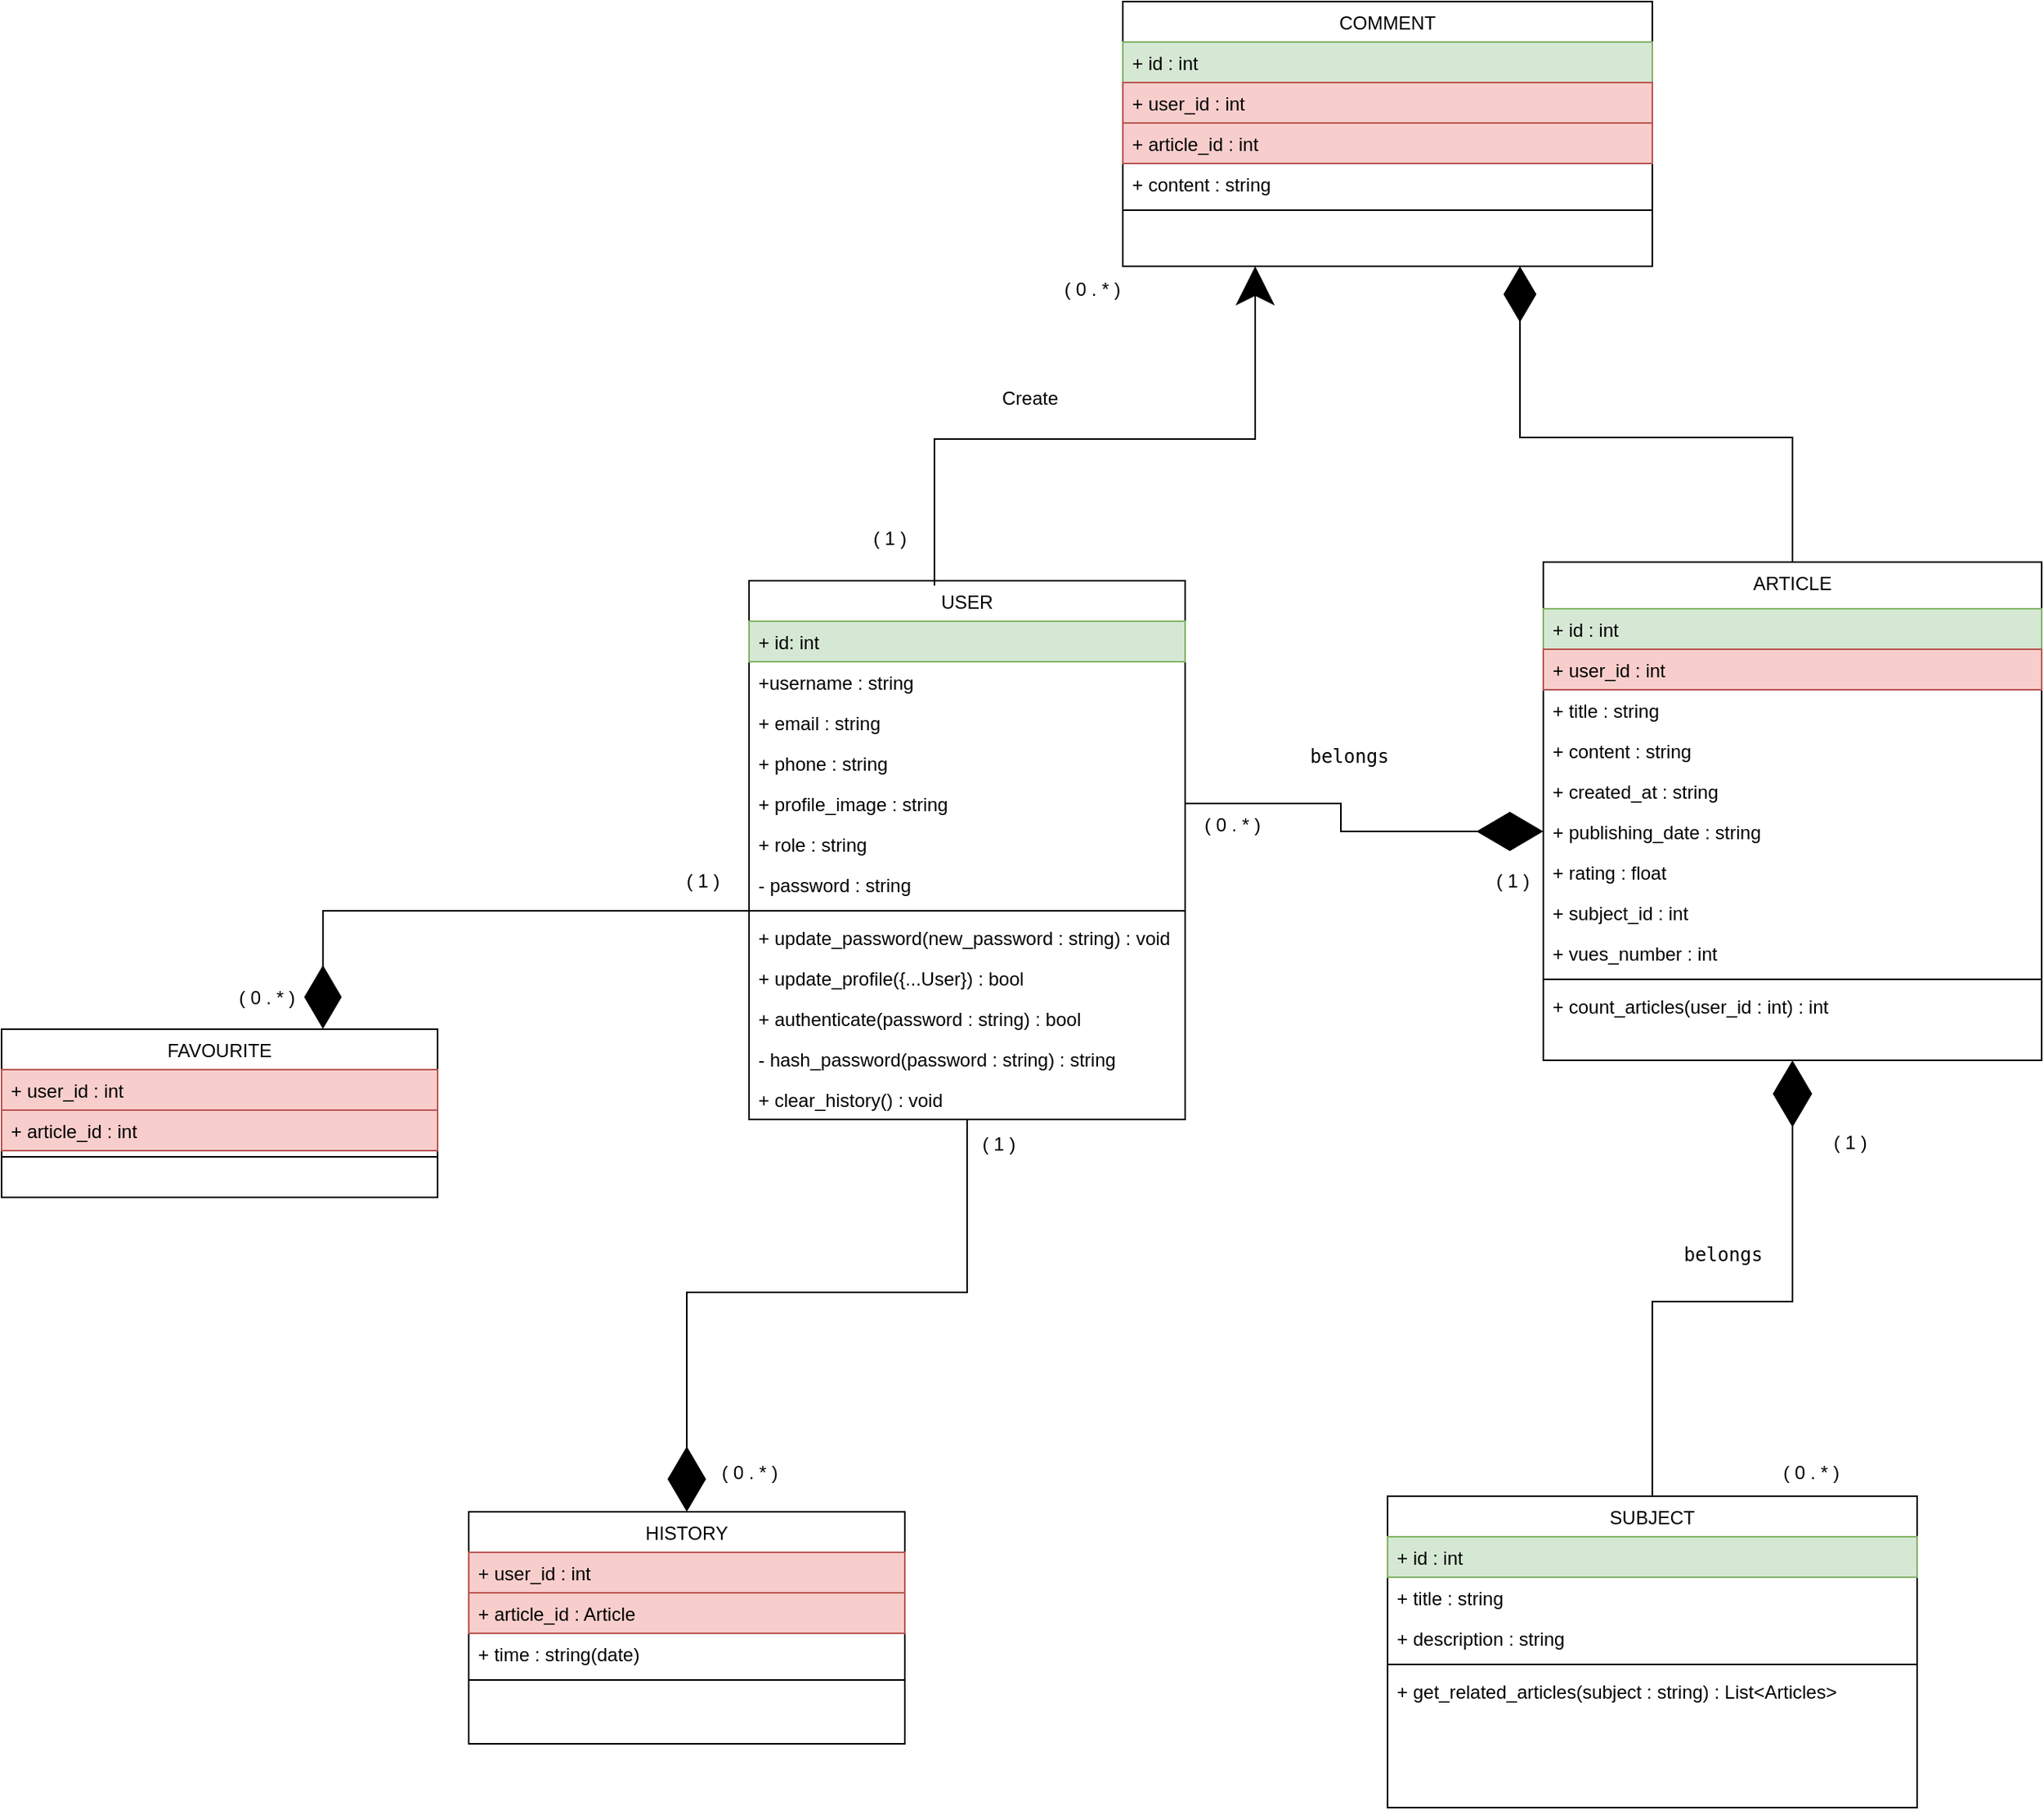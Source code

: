 <mxfile version="25.0.3">
  <diagram id="C5RBs43oDa-KdzZeNtuy" name="Page-1">
    <mxGraphModel dx="717" dy="1595" grid="1" gridSize="10" guides="1" tooltips="1" connect="1" arrows="1" fold="1" page="1" pageScale="1" pageWidth="1920" pageHeight="1200" math="0" shadow="0">
      <root>
        <mxCell id="WIyWlLk6GJQsqaUBKTNV-0" />
        <mxCell id="WIyWlLk6GJQsqaUBKTNV-1" parent="WIyWlLk6GJQsqaUBKTNV-0" />
        <mxCell id="zRHgtmNISasd6W3e7xDO-12" value="SUBJECT" style="swimlane;fontStyle=0;align=center;verticalAlign=top;childLayout=stackLayout;horizontal=1;startSize=26;horizontalStack=0;resizeParent=1;resizeLast=0;collapsible=1;marginBottom=0;rounded=0;shadow=0;strokeWidth=1;" vertex="1" parent="WIyWlLk6GJQsqaUBKTNV-1">
          <mxGeometry x="980" y="920" width="340" height="200" as="geometry">
            <mxRectangle x="550" y="140" width="160" height="26" as="alternateBounds" />
          </mxGeometry>
        </mxCell>
        <mxCell id="zRHgtmNISasd6W3e7xDO-13" value="+ id : int" style="text;align=left;verticalAlign=top;spacingLeft=4;spacingRight=4;overflow=hidden;rotatable=0;points=[[0,0.5],[1,0.5]];portConstraint=eastwest;fillColor=#d5e8d4;strokeColor=#82b366;" vertex="1" parent="zRHgtmNISasd6W3e7xDO-12">
          <mxGeometry y="26" width="340" height="26" as="geometry" />
        </mxCell>
        <mxCell id="zRHgtmNISasd6W3e7xDO-14" value="+ title : string" style="text;align=left;verticalAlign=top;spacingLeft=4;spacingRight=4;overflow=hidden;rotatable=0;points=[[0,0.5],[1,0.5]];portConstraint=eastwest;rounded=0;shadow=0;html=0;" vertex="1" parent="zRHgtmNISasd6W3e7xDO-12">
          <mxGeometry y="52" width="340" height="26" as="geometry" />
        </mxCell>
        <mxCell id="zRHgtmNISasd6W3e7xDO-15" value="+ description : string" style="text;align=left;verticalAlign=top;spacingLeft=4;spacingRight=4;overflow=hidden;rotatable=0;points=[[0,0.5],[1,0.5]];portConstraint=eastwest;rounded=0;shadow=0;html=0;" vertex="1" parent="zRHgtmNISasd6W3e7xDO-12">
          <mxGeometry y="78" width="340" height="26" as="geometry" />
        </mxCell>
        <mxCell id="zRHgtmNISasd6W3e7xDO-18" value="" style="line;html=1;strokeWidth=1;align=left;verticalAlign=middle;spacingTop=-1;spacingLeft=3;spacingRight=3;rotatable=0;labelPosition=right;points=[];portConstraint=eastwest;" vertex="1" parent="zRHgtmNISasd6W3e7xDO-12">
          <mxGeometry y="104" width="340" height="8" as="geometry" />
        </mxCell>
        <mxCell id="zRHgtmNISasd6W3e7xDO-78" value="+ get_related_articles(subject : string) : List&lt;Articles&gt;" style="text;align=left;verticalAlign=top;spacingLeft=4;spacingRight=4;overflow=hidden;rotatable=0;points=[[0,0.5],[1,0.5]];portConstraint=eastwest;rounded=0;shadow=0;html=0;" vertex="1" parent="zRHgtmNISasd6W3e7xDO-12">
          <mxGeometry y="112" width="340" height="26" as="geometry" />
        </mxCell>
        <mxCell id="zRHgtmNISasd6W3e7xDO-33" value="HISTORY" style="swimlane;fontStyle=0;align=center;verticalAlign=top;childLayout=stackLayout;horizontal=1;startSize=26;horizontalStack=0;resizeParent=1;resizeLast=0;collapsible=1;marginBottom=0;rounded=0;shadow=0;strokeWidth=1;" vertex="1" parent="WIyWlLk6GJQsqaUBKTNV-1">
          <mxGeometry x="390" y="930" width="280" height="149" as="geometry">
            <mxRectangle x="550" y="140" width="160" height="26" as="alternateBounds" />
          </mxGeometry>
        </mxCell>
        <mxCell id="zRHgtmNISasd6W3e7xDO-34" value="+ user_id : int" style="text;align=left;verticalAlign=top;spacingLeft=4;spacingRight=4;overflow=hidden;rotatable=0;points=[[0,0.5],[1,0.5]];portConstraint=eastwest;fillColor=#f8cecc;strokeColor=#b85450;" vertex="1" parent="zRHgtmNISasd6W3e7xDO-33">
          <mxGeometry y="26" width="280" height="26" as="geometry" />
        </mxCell>
        <mxCell id="zRHgtmNISasd6W3e7xDO-70" value="+ article_id : Article" style="text;align=left;verticalAlign=top;spacingLeft=4;spacingRight=4;overflow=hidden;rotatable=0;points=[[0,0.5],[1,0.5]];portConstraint=eastwest;fillColor=#f8cecc;strokeColor=#b85450;" vertex="1" parent="zRHgtmNISasd6W3e7xDO-33">
          <mxGeometry y="52" width="280" height="26" as="geometry" />
        </mxCell>
        <mxCell id="zRHgtmNISasd6W3e7xDO-71" value="+ time : string(date)" style="text;align=left;verticalAlign=top;spacingLeft=4;spacingRight=4;overflow=hidden;rotatable=0;points=[[0,0.5],[1,0.5]];portConstraint=eastwest;" vertex="1" parent="zRHgtmNISasd6W3e7xDO-33">
          <mxGeometry y="78" width="280" height="26" as="geometry" />
        </mxCell>
        <mxCell id="zRHgtmNISasd6W3e7xDO-40" value="" style="line;html=1;strokeWidth=1;align=left;verticalAlign=middle;spacingTop=-1;spacingLeft=3;spacingRight=3;rotatable=0;labelPosition=right;points=[];portConstraint=eastwest;" vertex="1" parent="zRHgtmNISasd6W3e7xDO-33">
          <mxGeometry y="104" width="280" height="8" as="geometry" />
        </mxCell>
        <mxCell id="zRHgtmNISasd6W3e7xDO-56" style="edgeStyle=orthogonalEdgeStyle;rounded=0;orthogonalLoop=1;jettySize=auto;html=1;exitX=0.5;exitY=1;exitDx=0;exitDy=0;endArrow=diamondThin;endFill=1;endSize=39;" edge="1" parent="WIyWlLk6GJQsqaUBKTNV-1" source="zkfFHV4jXpPFQw0GAbJ--17" target="zRHgtmNISasd6W3e7xDO-33">
          <mxGeometry relative="1" as="geometry" />
        </mxCell>
        <mxCell id="zRHgtmNISasd6W3e7xDO-57" value="( 1 )" style="text;html=1;align=center;verticalAlign=middle;resizable=0;points=[];autosize=1;strokeColor=none;fillColor=none;" vertex="1" parent="WIyWlLk6GJQsqaUBKTNV-1">
          <mxGeometry x="710" y="679" width="40" height="30" as="geometry" />
        </mxCell>
        <mxCell id="zRHgtmNISasd6W3e7xDO-58" value="( 0 . * ) " style="text;html=1;align=center;verticalAlign=middle;resizable=0;points=[];autosize=1;strokeColor=none;fillColor=none;" vertex="1" parent="WIyWlLk6GJQsqaUBKTNV-1">
          <mxGeometry x="540" y="890" width="60" height="30" as="geometry" />
        </mxCell>
        <mxCell id="zkfFHV4jXpPFQw0GAbJ--17" value="USER" style="swimlane;fontStyle=0;align=center;verticalAlign=top;childLayout=stackLayout;horizontal=1;startSize=26;horizontalStack=0;resizeParent=1;resizeLast=0;collapsible=1;marginBottom=0;rounded=0;shadow=0;strokeWidth=1;" parent="WIyWlLk6GJQsqaUBKTNV-1" vertex="1">
          <mxGeometry x="570" y="332" width="280" height="346" as="geometry">
            <mxRectangle x="550" y="140" width="160" height="26" as="alternateBounds" />
          </mxGeometry>
        </mxCell>
        <mxCell id="zkfFHV4jXpPFQw0GAbJ--18" value="+ id: int" style="text;align=left;verticalAlign=top;spacingLeft=4;spacingRight=4;overflow=hidden;rotatable=0;points=[[0,0.5],[1,0.5]];portConstraint=eastwest;fillColor=#d5e8d4;strokeColor=#82b366;" parent="zkfFHV4jXpPFQw0GAbJ--17" vertex="1">
          <mxGeometry y="26" width="280" height="26" as="geometry" />
        </mxCell>
        <mxCell id="zkfFHV4jXpPFQw0GAbJ--20" value="+username : string" style="text;align=left;verticalAlign=top;spacingLeft=4;spacingRight=4;overflow=hidden;rotatable=0;points=[[0,0.5],[1,0.5]];portConstraint=eastwest;rounded=0;shadow=0;html=0;" parent="zkfFHV4jXpPFQw0GAbJ--17" vertex="1">
          <mxGeometry y="52" width="280" height="26" as="geometry" />
        </mxCell>
        <mxCell id="zRHgtmNISasd6W3e7xDO-21" value="+ email : string" style="text;align=left;verticalAlign=top;spacingLeft=4;spacingRight=4;overflow=hidden;rotatable=0;points=[[0,0.5],[1,0.5]];portConstraint=eastwest;rounded=0;shadow=0;html=0;" vertex="1" parent="zkfFHV4jXpPFQw0GAbJ--17">
          <mxGeometry y="78" width="280" height="26" as="geometry" />
        </mxCell>
        <mxCell id="zRHgtmNISasd6W3e7xDO-22" value="+ phone : string" style="text;align=left;verticalAlign=top;spacingLeft=4;spacingRight=4;overflow=hidden;rotatable=0;points=[[0,0.5],[1,0.5]];portConstraint=eastwest;rounded=0;shadow=0;html=0;" vertex="1" parent="zkfFHV4jXpPFQw0GAbJ--17">
          <mxGeometry y="104" width="280" height="26" as="geometry" />
        </mxCell>
        <mxCell id="zRHgtmNISasd6W3e7xDO-28" value="+ profile_image : string" style="text;align=left;verticalAlign=top;spacingLeft=4;spacingRight=4;overflow=hidden;rotatable=0;points=[[0,0.5],[1,0.5]];portConstraint=eastwest;rounded=0;shadow=0;html=0;" vertex="1" parent="zkfFHV4jXpPFQw0GAbJ--17">
          <mxGeometry y="130" width="280" height="26" as="geometry" />
        </mxCell>
        <mxCell id="zRHgtmNISasd6W3e7xDO-44" value="+ role : string " style="text;align=left;verticalAlign=top;spacingLeft=4;spacingRight=4;overflow=hidden;rotatable=0;points=[[0,0.5],[1,0.5]];portConstraint=eastwest;rounded=0;shadow=0;html=0;" vertex="1" parent="zkfFHV4jXpPFQw0GAbJ--17">
          <mxGeometry y="156" width="280" height="26" as="geometry" />
        </mxCell>
        <mxCell id="zRHgtmNISasd6W3e7xDO-25" value="- password : string " style="text;align=left;verticalAlign=top;spacingLeft=4;spacingRight=4;overflow=hidden;rotatable=0;points=[[0,0.5],[1,0.5]];portConstraint=eastwest;rounded=0;shadow=0;html=0;" vertex="1" parent="zkfFHV4jXpPFQw0GAbJ--17">
          <mxGeometry y="182" width="280" height="26" as="geometry" />
        </mxCell>
        <mxCell id="zkfFHV4jXpPFQw0GAbJ--23" value="" style="line;html=1;strokeWidth=1;align=left;verticalAlign=middle;spacingTop=-1;spacingLeft=3;spacingRight=3;rotatable=0;labelPosition=right;points=[];portConstraint=eastwest;" parent="zkfFHV4jXpPFQw0GAbJ--17" vertex="1">
          <mxGeometry y="208" width="280" height="8" as="geometry" />
        </mxCell>
        <mxCell id="zRHgtmNISasd6W3e7xDO-26" value="+ update_password(new_password : string) : void" style="text;align=left;verticalAlign=top;spacingLeft=4;spacingRight=4;overflow=hidden;rotatable=0;points=[[0,0.5],[1,0.5]];portConstraint=eastwest;rounded=0;shadow=0;html=0;" vertex="1" parent="zkfFHV4jXpPFQw0GAbJ--17">
          <mxGeometry y="216" width="280" height="26" as="geometry" />
        </mxCell>
        <mxCell id="zRHgtmNISasd6W3e7xDO-31" value="+ update_profile({...User}) : bool" style="text;align=left;verticalAlign=top;spacingLeft=4;spacingRight=4;overflow=hidden;rotatable=0;points=[[0,0.5],[1,0.5]];portConstraint=eastwest;rounded=0;shadow=0;html=0;" vertex="1" parent="zkfFHV4jXpPFQw0GAbJ--17">
          <mxGeometry y="242" width="280" height="26" as="geometry" />
        </mxCell>
        <mxCell id="zRHgtmNISasd6W3e7xDO-27" value="+ authenticate(password : string) : bool" style="text;align=left;verticalAlign=top;spacingLeft=4;spacingRight=4;overflow=hidden;rotatable=0;points=[[0,0.5],[1,0.5]];portConstraint=eastwest;rounded=0;shadow=0;html=0;" vertex="1" parent="zkfFHV4jXpPFQw0GAbJ--17">
          <mxGeometry y="268" width="280" height="26" as="geometry" />
        </mxCell>
        <mxCell id="zRHgtmNISasd6W3e7xDO-69" value="- hash_password(password : string) : string " style="text;align=left;verticalAlign=top;spacingLeft=4;spacingRight=4;overflow=hidden;rotatable=0;points=[[0,0.5],[1,0.5]];portConstraint=eastwest;rounded=0;shadow=0;html=0;" vertex="1" parent="zkfFHV4jXpPFQw0GAbJ--17">
          <mxGeometry y="294" width="280" height="26" as="geometry" />
        </mxCell>
        <mxCell id="zRHgtmNISasd6W3e7xDO-73" value="+ clear_history() : void" style="text;align=left;verticalAlign=top;spacingLeft=4;spacingRight=4;overflow=hidden;rotatable=0;points=[[0,0.5],[1,0.5]];portConstraint=eastwest;rounded=0;shadow=0;html=0;" vertex="1" parent="zkfFHV4jXpPFQw0GAbJ--17">
          <mxGeometry y="320" width="280" height="26" as="geometry" />
        </mxCell>
        <mxCell id="zRHgtmNISasd6W3e7xDO-48" style="edgeStyle=orthogonalEdgeStyle;rounded=0;orthogonalLoop=1;jettySize=auto;html=1;exitX=1;exitY=0.5;exitDx=0;exitDy=0;entryX=0;entryY=0.5;entryDx=0;entryDy=0;endArrow=diamondThin;endFill=1;endSize=40;" edge="1" parent="WIyWlLk6GJQsqaUBKTNV-1" source="zRHgtmNISasd6W3e7xDO-28" target="zRHgtmNISasd6W3e7xDO-6">
          <mxGeometry relative="1" as="geometry" />
        </mxCell>
        <mxCell id="zRHgtmNISasd6W3e7xDO-1" value="ARTICLE" style="swimlane;fontStyle=0;align=center;verticalAlign=top;childLayout=stackLayout;horizontal=1;startSize=30;horizontalStack=0;resizeParent=1;resizeLast=0;collapsible=1;marginBottom=0;rounded=0;shadow=0;strokeWidth=1;" vertex="1" parent="WIyWlLk6GJQsqaUBKTNV-1">
          <mxGeometry x="1080" y="320" width="320" height="320" as="geometry">
            <mxRectangle x="550" y="140" width="160" height="26" as="alternateBounds" />
          </mxGeometry>
        </mxCell>
        <mxCell id="zRHgtmNISasd6W3e7xDO-2" value="+ id : int" style="text;align=left;verticalAlign=top;spacingLeft=4;spacingRight=4;overflow=hidden;rotatable=0;points=[[0,0.5],[1,0.5]];portConstraint=eastwest;fillColor=#d5e8d4;strokeColor=#82b366;" vertex="1" parent="zRHgtmNISasd6W3e7xDO-1">
          <mxGeometry y="30" width="320" height="26" as="geometry" />
        </mxCell>
        <mxCell id="zRHgtmNISasd6W3e7xDO-7" value="+ user_id : int" style="text;align=left;verticalAlign=top;spacingLeft=4;spacingRight=4;overflow=hidden;rotatable=0;points=[[0,0.5],[1,0.5]];portConstraint=eastwest;rounded=0;shadow=0;html=0;fillColor=#f8cecc;strokeColor=#b85450;" vertex="1" parent="zRHgtmNISasd6W3e7xDO-1">
          <mxGeometry y="56" width="320" height="26" as="geometry" />
        </mxCell>
        <mxCell id="zRHgtmNISasd6W3e7xDO-3" value="+ title : string" style="text;align=left;verticalAlign=top;spacingLeft=4;spacingRight=4;overflow=hidden;rotatable=0;points=[[0,0.5],[1,0.5]];portConstraint=eastwest;rounded=0;shadow=0;html=0;" vertex="1" parent="zRHgtmNISasd6W3e7xDO-1">
          <mxGeometry y="82" width="320" height="26" as="geometry" />
        </mxCell>
        <mxCell id="zRHgtmNISasd6W3e7xDO-5" value="+ content : string" style="text;align=left;verticalAlign=top;spacingLeft=4;spacingRight=4;overflow=hidden;rotatable=0;points=[[0,0.5],[1,0.5]];portConstraint=eastwest;rounded=0;shadow=0;html=0;" vertex="1" parent="zRHgtmNISasd6W3e7xDO-1">
          <mxGeometry y="108" width="320" height="26" as="geometry" />
        </mxCell>
        <mxCell id="zRHgtmNISasd6W3e7xDO-111" value="+ created_at : string" style="text;align=left;verticalAlign=top;spacingLeft=4;spacingRight=4;overflow=hidden;rotatable=0;points=[[0,0.5],[1,0.5]];portConstraint=eastwest;rounded=0;shadow=0;html=0;" vertex="1" parent="zRHgtmNISasd6W3e7xDO-1">
          <mxGeometry y="134" width="320" height="26" as="geometry" />
        </mxCell>
        <mxCell id="zRHgtmNISasd6W3e7xDO-6" value="+ publishing_date : string" style="text;align=left;verticalAlign=top;spacingLeft=4;spacingRight=4;overflow=hidden;rotatable=0;points=[[0,0.5],[1,0.5]];portConstraint=eastwest;rounded=0;shadow=0;html=0;" vertex="1" parent="zRHgtmNISasd6W3e7xDO-1">
          <mxGeometry y="160" width="320" height="26" as="geometry" />
        </mxCell>
        <mxCell id="zRHgtmNISasd6W3e7xDO-45" value="+ rating : float" style="text;align=left;verticalAlign=top;spacingLeft=4;spacingRight=4;overflow=hidden;rotatable=0;points=[[0,0.5],[1,0.5]];portConstraint=eastwest;rounded=0;shadow=0;html=0;" vertex="1" parent="zRHgtmNISasd6W3e7xDO-1">
          <mxGeometry y="186" width="320" height="26" as="geometry" />
        </mxCell>
        <mxCell id="zRHgtmNISasd6W3e7xDO-75" value="+ subject_id : int" style="text;align=left;verticalAlign=top;spacingLeft=4;spacingRight=4;overflow=hidden;rotatable=0;points=[[0,0.5],[1,0.5]];portConstraint=eastwest;rounded=0;shadow=0;html=0;" vertex="1" parent="zRHgtmNISasd6W3e7xDO-1">
          <mxGeometry y="212" width="320" height="26" as="geometry" />
        </mxCell>
        <mxCell id="zRHgtmNISasd6W3e7xDO-59" value="+ vues_number : int " style="text;align=left;verticalAlign=top;spacingLeft=4;spacingRight=4;overflow=hidden;rotatable=0;points=[[0,0.5],[1,0.5]];portConstraint=eastwest;rounded=0;shadow=0;html=0;" vertex="1" parent="zRHgtmNISasd6W3e7xDO-1">
          <mxGeometry y="238" width="320" height="26" as="geometry" />
        </mxCell>
        <mxCell id="zRHgtmNISasd6W3e7xDO-8" value="" style="line;html=1;strokeWidth=1;align=left;verticalAlign=middle;spacingTop=-1;spacingLeft=3;spacingRight=3;rotatable=0;labelPosition=right;points=[];portConstraint=eastwest;" vertex="1" parent="zRHgtmNISasd6W3e7xDO-1">
          <mxGeometry y="264" width="320" height="8" as="geometry" />
        </mxCell>
        <mxCell id="zRHgtmNISasd6W3e7xDO-76" value="+ count_articles(user_id : int) : int&#xa;&#xa; " style="text;align=left;verticalAlign=top;spacingLeft=4;spacingRight=4;overflow=hidden;rotatable=0;points=[[0,0.5],[1,0.5]];portConstraint=eastwest;rounded=0;shadow=0;html=0;" vertex="1" parent="zRHgtmNISasd6W3e7xDO-1">
          <mxGeometry y="272" width="320" height="26" as="geometry" />
        </mxCell>
        <mxCell id="zRHgtmNISasd6W3e7xDO-50" value="( 0 . * )" style="text;html=1;align=center;verticalAlign=middle;resizable=0;points=[];autosize=1;strokeColor=none;fillColor=none;" vertex="1" parent="WIyWlLk6GJQsqaUBKTNV-1">
          <mxGeometry x="850" y="474" width="60" height="30" as="geometry" />
        </mxCell>
        <mxCell id="zRHgtmNISasd6W3e7xDO-51" value="( 1 )" style="text;html=1;align=center;verticalAlign=middle;resizable=0;points=[];autosize=1;strokeColor=none;fillColor=none;" vertex="1" parent="WIyWlLk6GJQsqaUBKTNV-1">
          <mxGeometry x="1040" y="510" width="40" height="30" as="geometry" />
        </mxCell>
        <mxCell id="zRHgtmNISasd6W3e7xDO-60" style="edgeStyle=orthogonalEdgeStyle;rounded=0;orthogonalLoop=1;jettySize=auto;html=1;entryX=0.5;entryY=0;entryDx=0;entryDy=0;endArrow=none;endFill=0;startArrow=diamondThin;startFill=1;startSize=40;" edge="1" parent="WIyWlLk6GJQsqaUBKTNV-1" source="zRHgtmNISasd6W3e7xDO-1" target="zRHgtmNISasd6W3e7xDO-12">
          <mxGeometry relative="1" as="geometry" />
        </mxCell>
        <mxCell id="zRHgtmNISasd6W3e7xDO-61" value="&amp;nbsp;( 0 . * )" style="text;html=1;align=center;verticalAlign=middle;resizable=0;points=[];autosize=1;strokeColor=none;fillColor=none;" vertex="1" parent="WIyWlLk6GJQsqaUBKTNV-1">
          <mxGeometry x="1220" y="890" width="60" height="30" as="geometry" />
        </mxCell>
        <mxCell id="zRHgtmNISasd6W3e7xDO-62" value="&amp;nbsp;( 1 )" style="text;html=1;align=center;verticalAlign=middle;resizable=0;points=[];autosize=1;strokeColor=none;fillColor=none;" vertex="1" parent="WIyWlLk6GJQsqaUBKTNV-1">
          <mxGeometry x="1250" y="678" width="50" height="30" as="geometry" />
        </mxCell>
        <mxCell id="zRHgtmNISasd6W3e7xDO-63" value="&lt;pre dir=&quot;ltr&quot; data-ved=&quot;2ahUKEwiUzPKgobqKAxUBSPEDHZaXBnwQ3ewLegQICRAT&quot; aria-label=&quot;Texte traduit&amp;nbsp;: belongs&quot; style=&quot;text-align:left&quot; id=&quot;tw-target-text&quot; data-placeholder=&quot;Traduction&quot; class=&quot;tw-data-text tw-text-large tw-ta&quot;&gt;&lt;span lang=&quot;en&quot; class=&quot;Y2IQFc&quot;&gt;belongs&lt;/span&gt;&lt;/pre&gt;" style="text;html=1;align=center;verticalAlign=middle;resizable=0;points=[];autosize=1;strokeColor=none;fillColor=none;" vertex="1" parent="WIyWlLk6GJQsqaUBKTNV-1">
          <mxGeometry x="920" y="420" width="70" height="50" as="geometry" />
        </mxCell>
        <mxCell id="zRHgtmNISasd6W3e7xDO-81" value="FAVOURITE" style="swimlane;fontStyle=0;align=center;verticalAlign=top;childLayout=stackLayout;horizontal=1;startSize=26;horizontalStack=0;resizeParent=1;resizeLast=0;collapsible=1;marginBottom=0;rounded=0;shadow=0;strokeWidth=1;" vertex="1" parent="WIyWlLk6GJQsqaUBKTNV-1">
          <mxGeometry x="90" y="620" width="280" height="108" as="geometry">
            <mxRectangle x="550" y="140" width="160" height="26" as="alternateBounds" />
          </mxGeometry>
        </mxCell>
        <mxCell id="zRHgtmNISasd6W3e7xDO-82" value="+ user_id : int" style="text;align=left;verticalAlign=top;spacingLeft=4;spacingRight=4;overflow=hidden;rotatable=0;points=[[0,0.5],[1,0.5]];portConstraint=eastwest;fillColor=#f8cecc;strokeColor=#b85450;" vertex="1" parent="zRHgtmNISasd6W3e7xDO-81">
          <mxGeometry y="26" width="280" height="26" as="geometry" />
        </mxCell>
        <mxCell id="zRHgtmNISasd6W3e7xDO-95" value="+ article_id : int" style="text;align=left;verticalAlign=top;spacingLeft=4;spacingRight=4;overflow=hidden;rotatable=0;points=[[0,0.5],[1,0.5]];portConstraint=eastwest;fillColor=#f8cecc;strokeColor=#b85450;" vertex="1" parent="zRHgtmNISasd6W3e7xDO-81">
          <mxGeometry y="52" width="280" height="26" as="geometry" />
        </mxCell>
        <mxCell id="zRHgtmNISasd6W3e7xDO-89" value="" style="line;html=1;strokeWidth=1;align=left;verticalAlign=middle;spacingTop=-1;spacingLeft=3;spacingRight=3;rotatable=0;labelPosition=right;points=[];portConstraint=eastwest;" vertex="1" parent="zRHgtmNISasd6W3e7xDO-81">
          <mxGeometry y="78" width="280" height="8" as="geometry" />
        </mxCell>
        <mxCell id="zRHgtmNISasd6W3e7xDO-100" style="edgeStyle=orthogonalEdgeStyle;rounded=0;orthogonalLoop=1;jettySize=auto;html=1;entryX=0.737;entryY=-0.001;entryDx=0;entryDy=0;entryPerimeter=0;endArrow=diamondThin;endFill=1;endSize=38;" edge="1" parent="WIyWlLk6GJQsqaUBKTNV-1" source="zkfFHV4jXpPFQw0GAbJ--23" target="zRHgtmNISasd6W3e7xDO-81">
          <mxGeometry relative="1" as="geometry" />
        </mxCell>
        <mxCell id="zRHgtmNISasd6W3e7xDO-101" value="( 0 . * ) " style="text;html=1;align=center;verticalAlign=middle;resizable=0;points=[];autosize=1;strokeColor=none;fillColor=none;" vertex="1" parent="WIyWlLk6GJQsqaUBKTNV-1">
          <mxGeometry x="230" y="585" width="60" height="30" as="geometry" />
        </mxCell>
        <mxCell id="zRHgtmNISasd6W3e7xDO-102" value="( 1 )" style="text;html=1;align=center;verticalAlign=middle;resizable=0;points=[];autosize=1;strokeColor=none;fillColor=none;" vertex="1" parent="WIyWlLk6GJQsqaUBKTNV-1">
          <mxGeometry x="520" y="510" width="40" height="30" as="geometry" />
        </mxCell>
        <mxCell id="zRHgtmNISasd6W3e7xDO-116" style="edgeStyle=orthogonalEdgeStyle;rounded=0;orthogonalLoop=1;jettySize=auto;html=1;exitX=0.75;exitY=1;exitDx=0;exitDy=0;entryX=0.5;entryY=0;entryDx=0;entryDy=0;endArrow=none;endFill=0;startArrow=diamondThin;startFill=1;targetPerimeterSpacing=2;startSize=33;" edge="1" parent="WIyWlLk6GJQsqaUBKTNV-1" source="zRHgtmNISasd6W3e7xDO-103" target="zRHgtmNISasd6W3e7xDO-1">
          <mxGeometry relative="1" as="geometry" />
        </mxCell>
        <mxCell id="zRHgtmNISasd6W3e7xDO-103" value="COMMENT" style="swimlane;fontStyle=0;align=center;verticalAlign=top;childLayout=stackLayout;horizontal=1;startSize=26;horizontalStack=0;resizeParent=1;resizeLast=0;collapsible=1;marginBottom=0;rounded=0;shadow=0;strokeWidth=1;" vertex="1" parent="WIyWlLk6GJQsqaUBKTNV-1">
          <mxGeometry x="810" y="-40" width="340" height="170" as="geometry">
            <mxRectangle x="550" y="140" width="160" height="26" as="alternateBounds" />
          </mxGeometry>
        </mxCell>
        <mxCell id="zRHgtmNISasd6W3e7xDO-104" value="+ id : int" style="text;align=left;verticalAlign=top;spacingLeft=4;spacingRight=4;overflow=hidden;rotatable=0;points=[[0,0.5],[1,0.5]];portConstraint=eastwest;fillColor=#d5e8d4;strokeColor=#82b366;" vertex="1" parent="zRHgtmNISasd6W3e7xDO-103">
          <mxGeometry y="26" width="340" height="26" as="geometry" />
        </mxCell>
        <mxCell id="zRHgtmNISasd6W3e7xDO-117" value="+ user_id : int" style="text;align=left;verticalAlign=top;spacingLeft=4;spacingRight=4;overflow=hidden;rotatable=0;points=[[0,0.5],[1,0.5]];portConstraint=eastwest;fillColor=#f8cecc;strokeColor=#b85450;" vertex="1" parent="zRHgtmNISasd6W3e7xDO-103">
          <mxGeometry y="52" width="340" height="26" as="geometry" />
        </mxCell>
        <mxCell id="zRHgtmNISasd6W3e7xDO-118" value="+ article_id : int" style="text;align=left;verticalAlign=top;spacingLeft=4;spacingRight=4;overflow=hidden;rotatable=0;points=[[0,0.5],[1,0.5]];portConstraint=eastwest;fillColor=#f8cecc;strokeColor=#b85450;" vertex="1" parent="zRHgtmNISasd6W3e7xDO-103">
          <mxGeometry y="78" width="340" height="26" as="geometry" />
        </mxCell>
        <mxCell id="zRHgtmNISasd6W3e7xDO-105" value="+ content : string" style="text;align=left;verticalAlign=top;spacingLeft=4;spacingRight=4;overflow=hidden;rotatable=0;points=[[0,0.5],[1,0.5]];portConstraint=eastwest;rounded=0;shadow=0;html=0;" vertex="1" parent="zRHgtmNISasd6W3e7xDO-103">
          <mxGeometry y="104" width="340" height="26" as="geometry" />
        </mxCell>
        <mxCell id="zRHgtmNISasd6W3e7xDO-107" value="" style="line;html=1;strokeWidth=1;align=left;verticalAlign=middle;spacingTop=-1;spacingLeft=3;spacingRight=3;rotatable=0;labelPosition=right;points=[];portConstraint=eastwest;" vertex="1" parent="zRHgtmNISasd6W3e7xDO-103">
          <mxGeometry y="130" width="340" height="8" as="geometry" />
        </mxCell>
        <mxCell id="zRHgtmNISasd6W3e7xDO-114" style="edgeStyle=orthogonalEdgeStyle;rounded=0;orthogonalLoop=1;jettySize=auto;html=1;exitX=0.25;exitY=1;exitDx=0;exitDy=0;entryX=0.425;entryY=0.009;entryDx=0;entryDy=0;entryPerimeter=0;startArrow=classic;startFill=1;endArrow=none;endFill=0;endSize=9;startSize=22;" edge="1" parent="WIyWlLk6GJQsqaUBKTNV-1" source="zRHgtmNISasd6W3e7xDO-103" target="zkfFHV4jXpPFQw0GAbJ--17">
          <mxGeometry relative="1" as="geometry" />
        </mxCell>
        <mxCell id="zRHgtmNISasd6W3e7xDO-121" value="( 1 )" style="text;html=1;align=center;verticalAlign=middle;resizable=0;points=[];autosize=1;strokeColor=none;fillColor=none;" vertex="1" parent="WIyWlLk6GJQsqaUBKTNV-1">
          <mxGeometry x="640" y="290" width="40" height="30" as="geometry" />
        </mxCell>
        <mxCell id="zRHgtmNISasd6W3e7xDO-122" value="( 0 . * )" style="text;html=1;align=center;verticalAlign=middle;resizable=0;points=[];autosize=1;strokeColor=none;fillColor=none;" vertex="1" parent="WIyWlLk6GJQsqaUBKTNV-1">
          <mxGeometry x="760" y="130" width="60" height="30" as="geometry" />
        </mxCell>
        <mxCell id="zRHgtmNISasd6W3e7xDO-124" value="Create" style="text;html=1;align=center;verticalAlign=middle;resizable=0;points=[];autosize=1;strokeColor=none;fillColor=none;" vertex="1" parent="WIyWlLk6GJQsqaUBKTNV-1">
          <mxGeometry x="720" y="200" width="60" height="30" as="geometry" />
        </mxCell>
        <mxCell id="zRHgtmNISasd6W3e7xDO-125" value="&lt;pre dir=&quot;ltr&quot; data-ved=&quot;2ahUKEwiUzPKgobqKAxUBSPEDHZaXBnwQ3ewLegQICRAT&quot; aria-label=&quot;Texte traduit&amp;nbsp;: belongs&quot; style=&quot;text-align:left&quot; id=&quot;tw-target-text&quot; data-placeholder=&quot;Traduction&quot; class=&quot;tw-data-text tw-text-large tw-ta&quot;&gt;&lt;span lang=&quot;en&quot; class=&quot;Y2IQFc&quot;&gt;belongs&lt;/span&gt;&lt;/pre&gt;" style="text;html=1;align=center;verticalAlign=middle;resizable=0;points=[];autosize=1;strokeColor=none;fillColor=none;" vertex="1" parent="WIyWlLk6GJQsqaUBKTNV-1">
          <mxGeometry x="1160" y="740" width="70" height="50" as="geometry" />
        </mxCell>
      </root>
    </mxGraphModel>
  </diagram>
</mxfile>
